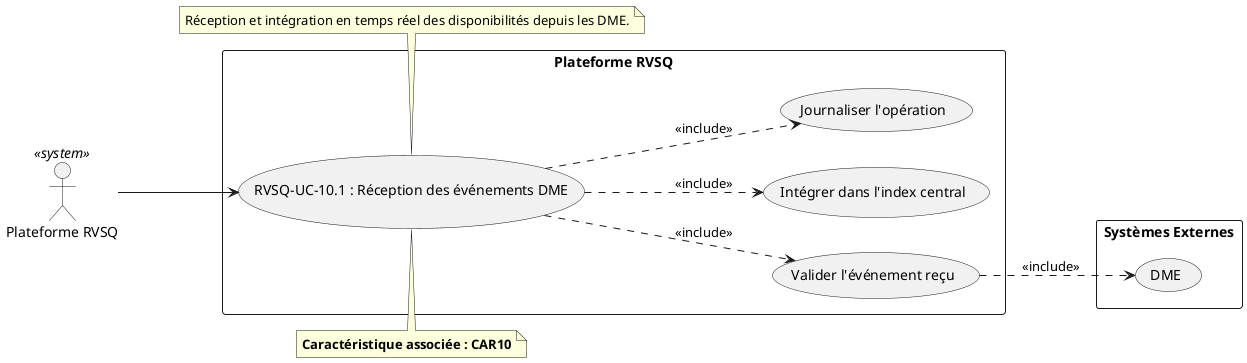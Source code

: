 @startuml RVSQ-UC-10_1_Reception_DME
left to right direction

actor "Plateforme RVSQ" as RVSQActor <<system>>

rectangle "Plateforme RVSQ" {
  usecase "RVSQ-UC-10.1 : Réception des événements DME" as UC101
  usecase "Valider l'événement reçu" as UC101_A
  usecase "Intégrer dans l'index central" as UC101_B
  usecase "Journaliser l'opération" as UC101_C
}

rectangle "Systèmes Externes" {
  usecase "DME" as DME
}

RVSQActor --> UC101
UC101 ..> UC101_A : <<include>>
UC101 ..> UC101_B : <<include>>
UC101 ..> UC101_C : <<include>>

UC101_A ..> DME : <<include>>

note top of UC101
  **Caractéristique associée : CAR10**
end note

note bottom of UC101
  Réception et intégration en temps réel des disponibilités depuis les DME.
end note
@enduml
